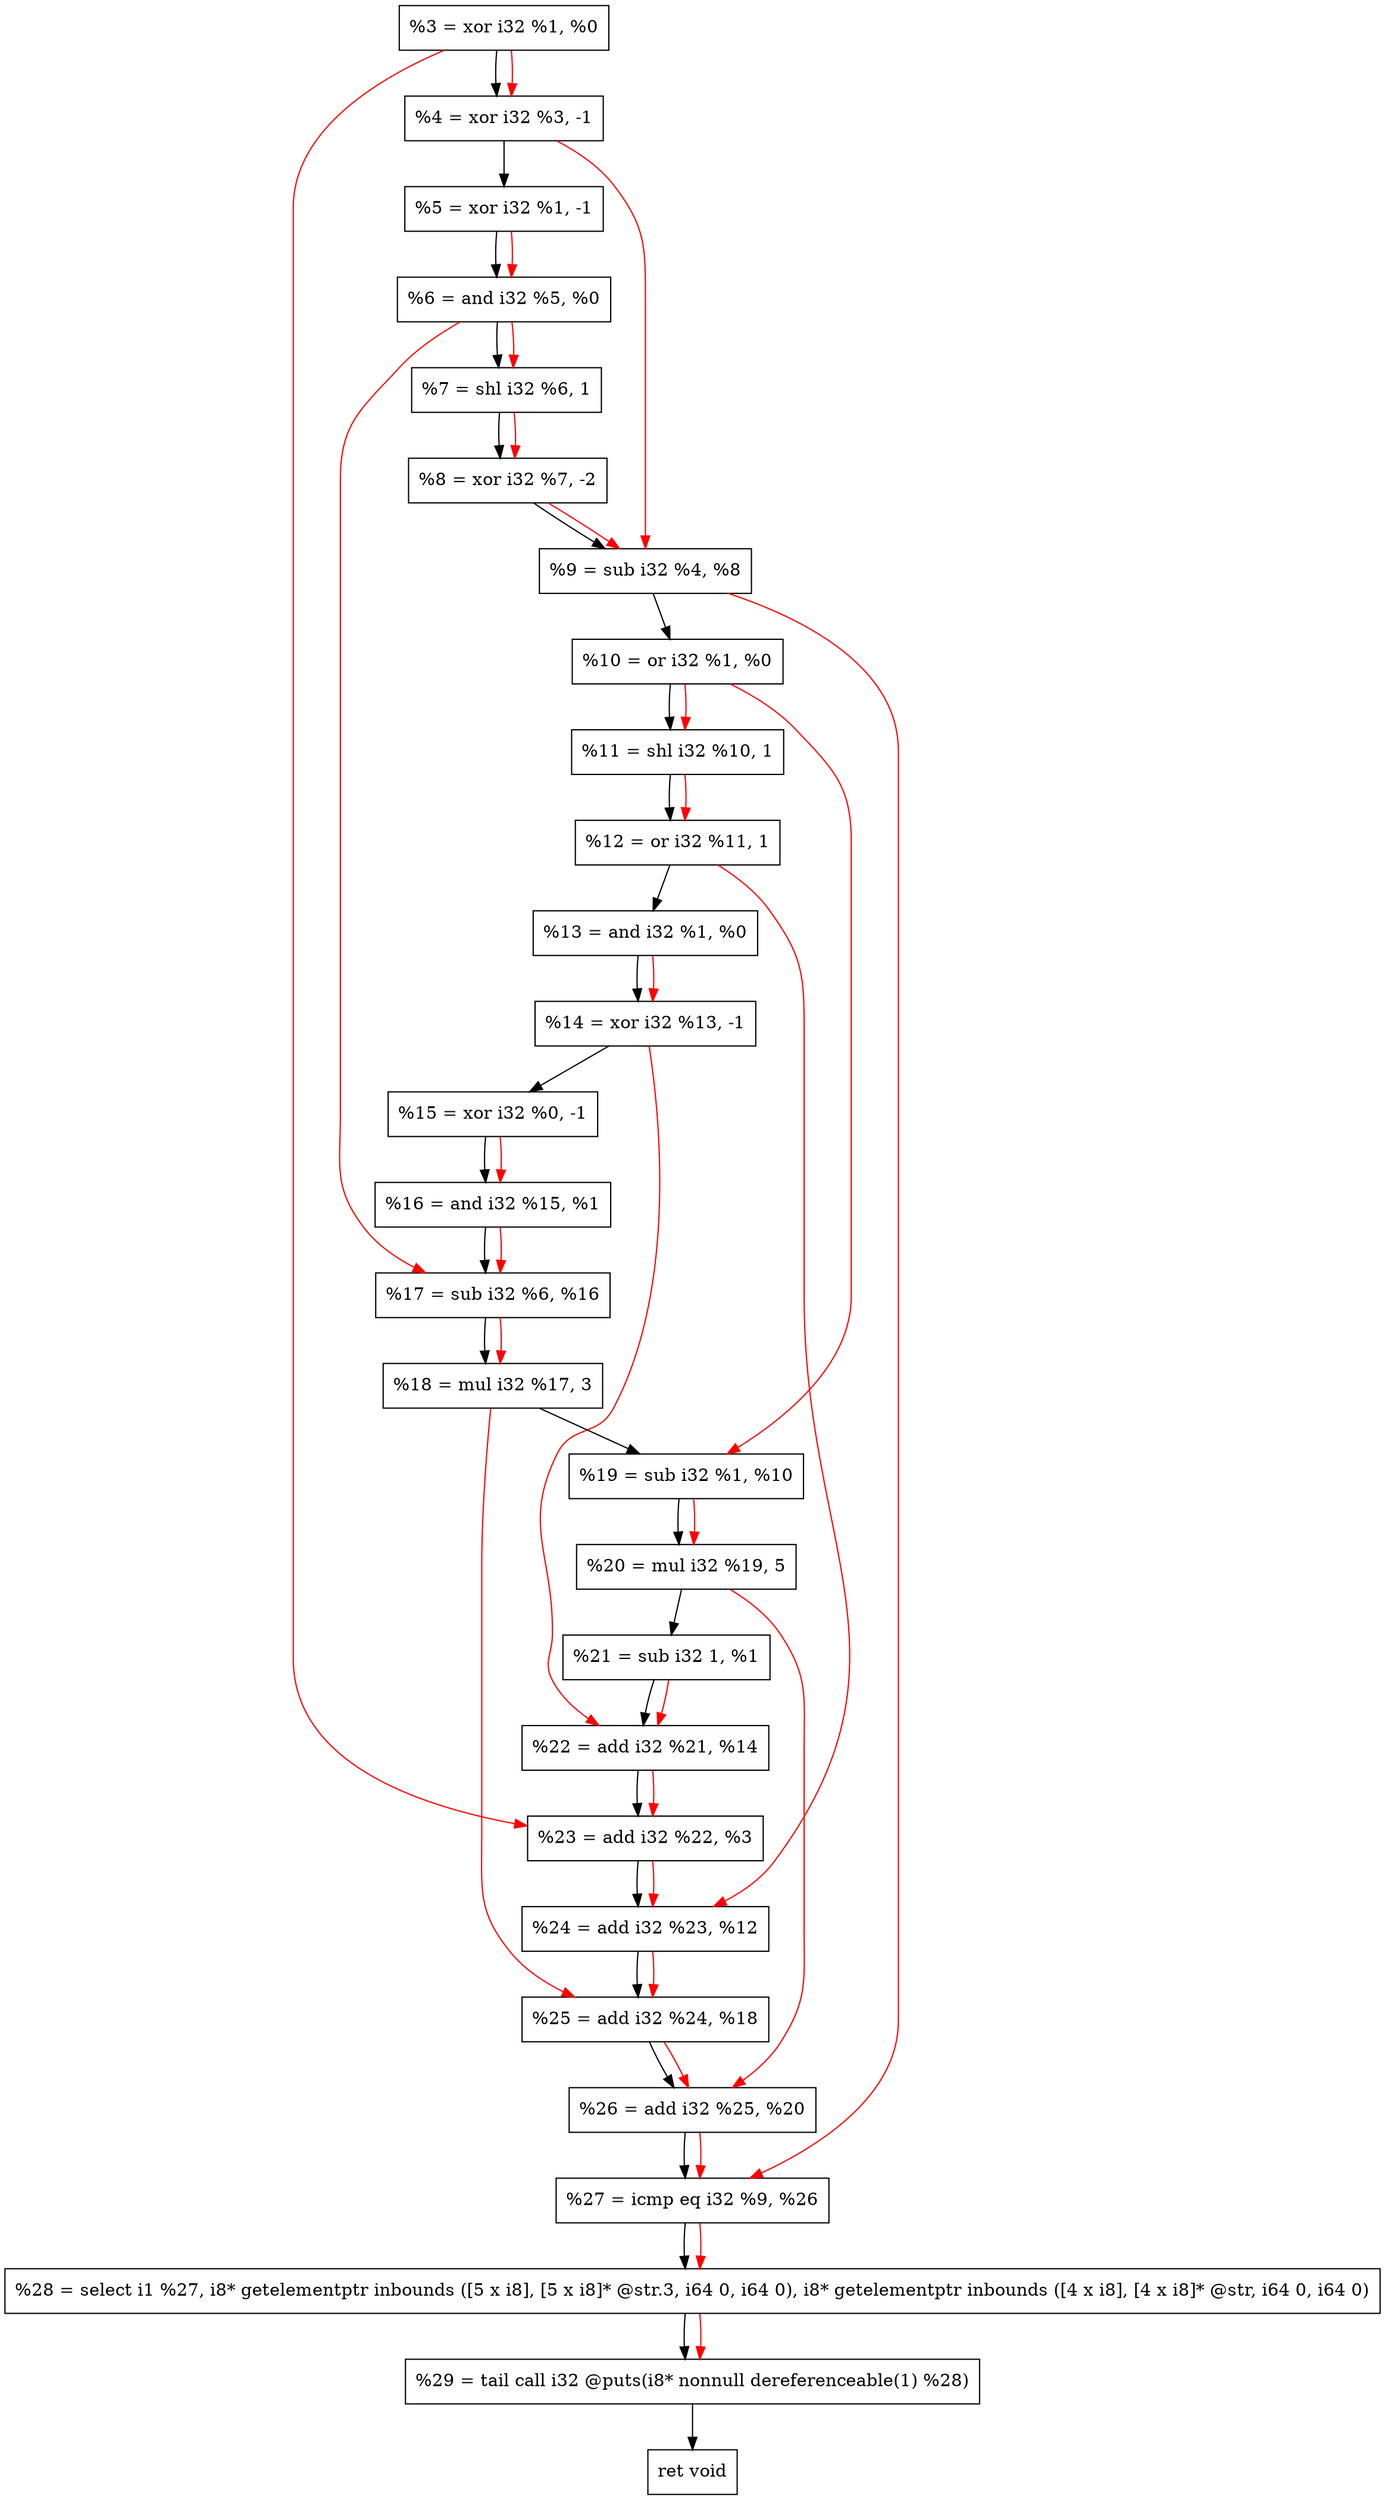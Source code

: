 digraph "DFG for'crackme' function" {
	Node0x1c5c570[shape=record, label="  %3 = xor i32 %1, %0"];
	Node0x1c5cc20[shape=record, label="  %4 = xor i32 %3, -1"];
	Node0x1c5cce0[shape=record, label="  %5 = xor i32 %1, -1"];
	Node0x1c5cd50[shape=record, label="  %6 = and i32 %5, %0"];
	Node0x1c5cdc0[shape=record, label="  %7 = shl i32 %6, 1"];
	Node0x1c5ce60[shape=record, label="  %8 = xor i32 %7, -2"];
	Node0x1c5ced0[shape=record, label="  %9 = sub i32 %4, %8"];
	Node0x1c5cf40[shape=record, label="  %10 = or i32 %1, %0"];
	Node0x1c5cfb0[shape=record, label="  %11 = shl i32 %10, 1"];
	Node0x1c5d020[shape=record, label="  %12 = or i32 %11, 1"];
	Node0x1c5d090[shape=record, label="  %13 = and i32 %1, %0"];
	Node0x1c5d100[shape=record, label="  %14 = xor i32 %13, -1"];
	Node0x1c5d170[shape=record, label="  %15 = xor i32 %0, -1"];
	Node0x1c5d1e0[shape=record, label="  %16 = and i32 %15, %1"];
	Node0x1c5d250[shape=record, label="  %17 = sub i32 %6, %16"];
	Node0x1c5d2f0[shape=record, label="  %18 = mul i32 %17, 3"];
	Node0x1c5d360[shape=record, label="  %19 = sub i32 %1, %10"];
	Node0x1c5d400[shape=record, label="  %20 = mul i32 %19, 5"];
	Node0x1c5d470[shape=record, label="  %21 = sub i32 1, %1"];
	Node0x1c5d4e0[shape=record, label="  %22 = add i32 %21, %14"];
	Node0x1c5d550[shape=record, label="  %23 = add i32 %22, %3"];
	Node0x1c5d5c0[shape=record, label="  %24 = add i32 %23, %12"];
	Node0x1c5d630[shape=record, label="  %25 = add i32 %24, %18"];
	Node0x1c5d6a0[shape=record, label="  %26 = add i32 %25, %20"];
	Node0x1c5d710[shape=record, label="  %27 = icmp eq i32 %9, %26"];
	Node0x1bfd268[shape=record, label="  %28 = select i1 %27, i8* getelementptr inbounds ([5 x i8], [5 x i8]* @str.3, i64 0, i64 0), i8* getelementptr inbounds ([4 x i8], [4 x i8]* @str, i64 0, i64 0)"];
	Node0x1c5dbb0[shape=record, label="  %29 = tail call i32 @puts(i8* nonnull dereferenceable(1) %28)"];
	Node0x1c5dc00[shape=record, label="  ret void"];
	Node0x1c5c570 -> Node0x1c5cc20;
	Node0x1c5cc20 -> Node0x1c5cce0;
	Node0x1c5cce0 -> Node0x1c5cd50;
	Node0x1c5cd50 -> Node0x1c5cdc0;
	Node0x1c5cdc0 -> Node0x1c5ce60;
	Node0x1c5ce60 -> Node0x1c5ced0;
	Node0x1c5ced0 -> Node0x1c5cf40;
	Node0x1c5cf40 -> Node0x1c5cfb0;
	Node0x1c5cfb0 -> Node0x1c5d020;
	Node0x1c5d020 -> Node0x1c5d090;
	Node0x1c5d090 -> Node0x1c5d100;
	Node0x1c5d100 -> Node0x1c5d170;
	Node0x1c5d170 -> Node0x1c5d1e0;
	Node0x1c5d1e0 -> Node0x1c5d250;
	Node0x1c5d250 -> Node0x1c5d2f0;
	Node0x1c5d2f0 -> Node0x1c5d360;
	Node0x1c5d360 -> Node0x1c5d400;
	Node0x1c5d400 -> Node0x1c5d470;
	Node0x1c5d470 -> Node0x1c5d4e0;
	Node0x1c5d4e0 -> Node0x1c5d550;
	Node0x1c5d550 -> Node0x1c5d5c0;
	Node0x1c5d5c0 -> Node0x1c5d630;
	Node0x1c5d630 -> Node0x1c5d6a0;
	Node0x1c5d6a0 -> Node0x1c5d710;
	Node0x1c5d710 -> Node0x1bfd268;
	Node0x1bfd268 -> Node0x1c5dbb0;
	Node0x1c5dbb0 -> Node0x1c5dc00;
edge [color=red]
	Node0x1c5c570 -> Node0x1c5cc20;
	Node0x1c5cce0 -> Node0x1c5cd50;
	Node0x1c5cd50 -> Node0x1c5cdc0;
	Node0x1c5cdc0 -> Node0x1c5ce60;
	Node0x1c5cc20 -> Node0x1c5ced0;
	Node0x1c5ce60 -> Node0x1c5ced0;
	Node0x1c5cf40 -> Node0x1c5cfb0;
	Node0x1c5cfb0 -> Node0x1c5d020;
	Node0x1c5d090 -> Node0x1c5d100;
	Node0x1c5d170 -> Node0x1c5d1e0;
	Node0x1c5cd50 -> Node0x1c5d250;
	Node0x1c5d1e0 -> Node0x1c5d250;
	Node0x1c5d250 -> Node0x1c5d2f0;
	Node0x1c5cf40 -> Node0x1c5d360;
	Node0x1c5d360 -> Node0x1c5d400;
	Node0x1c5d470 -> Node0x1c5d4e0;
	Node0x1c5d100 -> Node0x1c5d4e0;
	Node0x1c5d4e0 -> Node0x1c5d550;
	Node0x1c5c570 -> Node0x1c5d550;
	Node0x1c5d550 -> Node0x1c5d5c0;
	Node0x1c5d020 -> Node0x1c5d5c0;
	Node0x1c5d5c0 -> Node0x1c5d630;
	Node0x1c5d2f0 -> Node0x1c5d630;
	Node0x1c5d630 -> Node0x1c5d6a0;
	Node0x1c5d400 -> Node0x1c5d6a0;
	Node0x1c5ced0 -> Node0x1c5d710;
	Node0x1c5d6a0 -> Node0x1c5d710;
	Node0x1c5d710 -> Node0x1bfd268;
	Node0x1bfd268 -> Node0x1c5dbb0;
}
